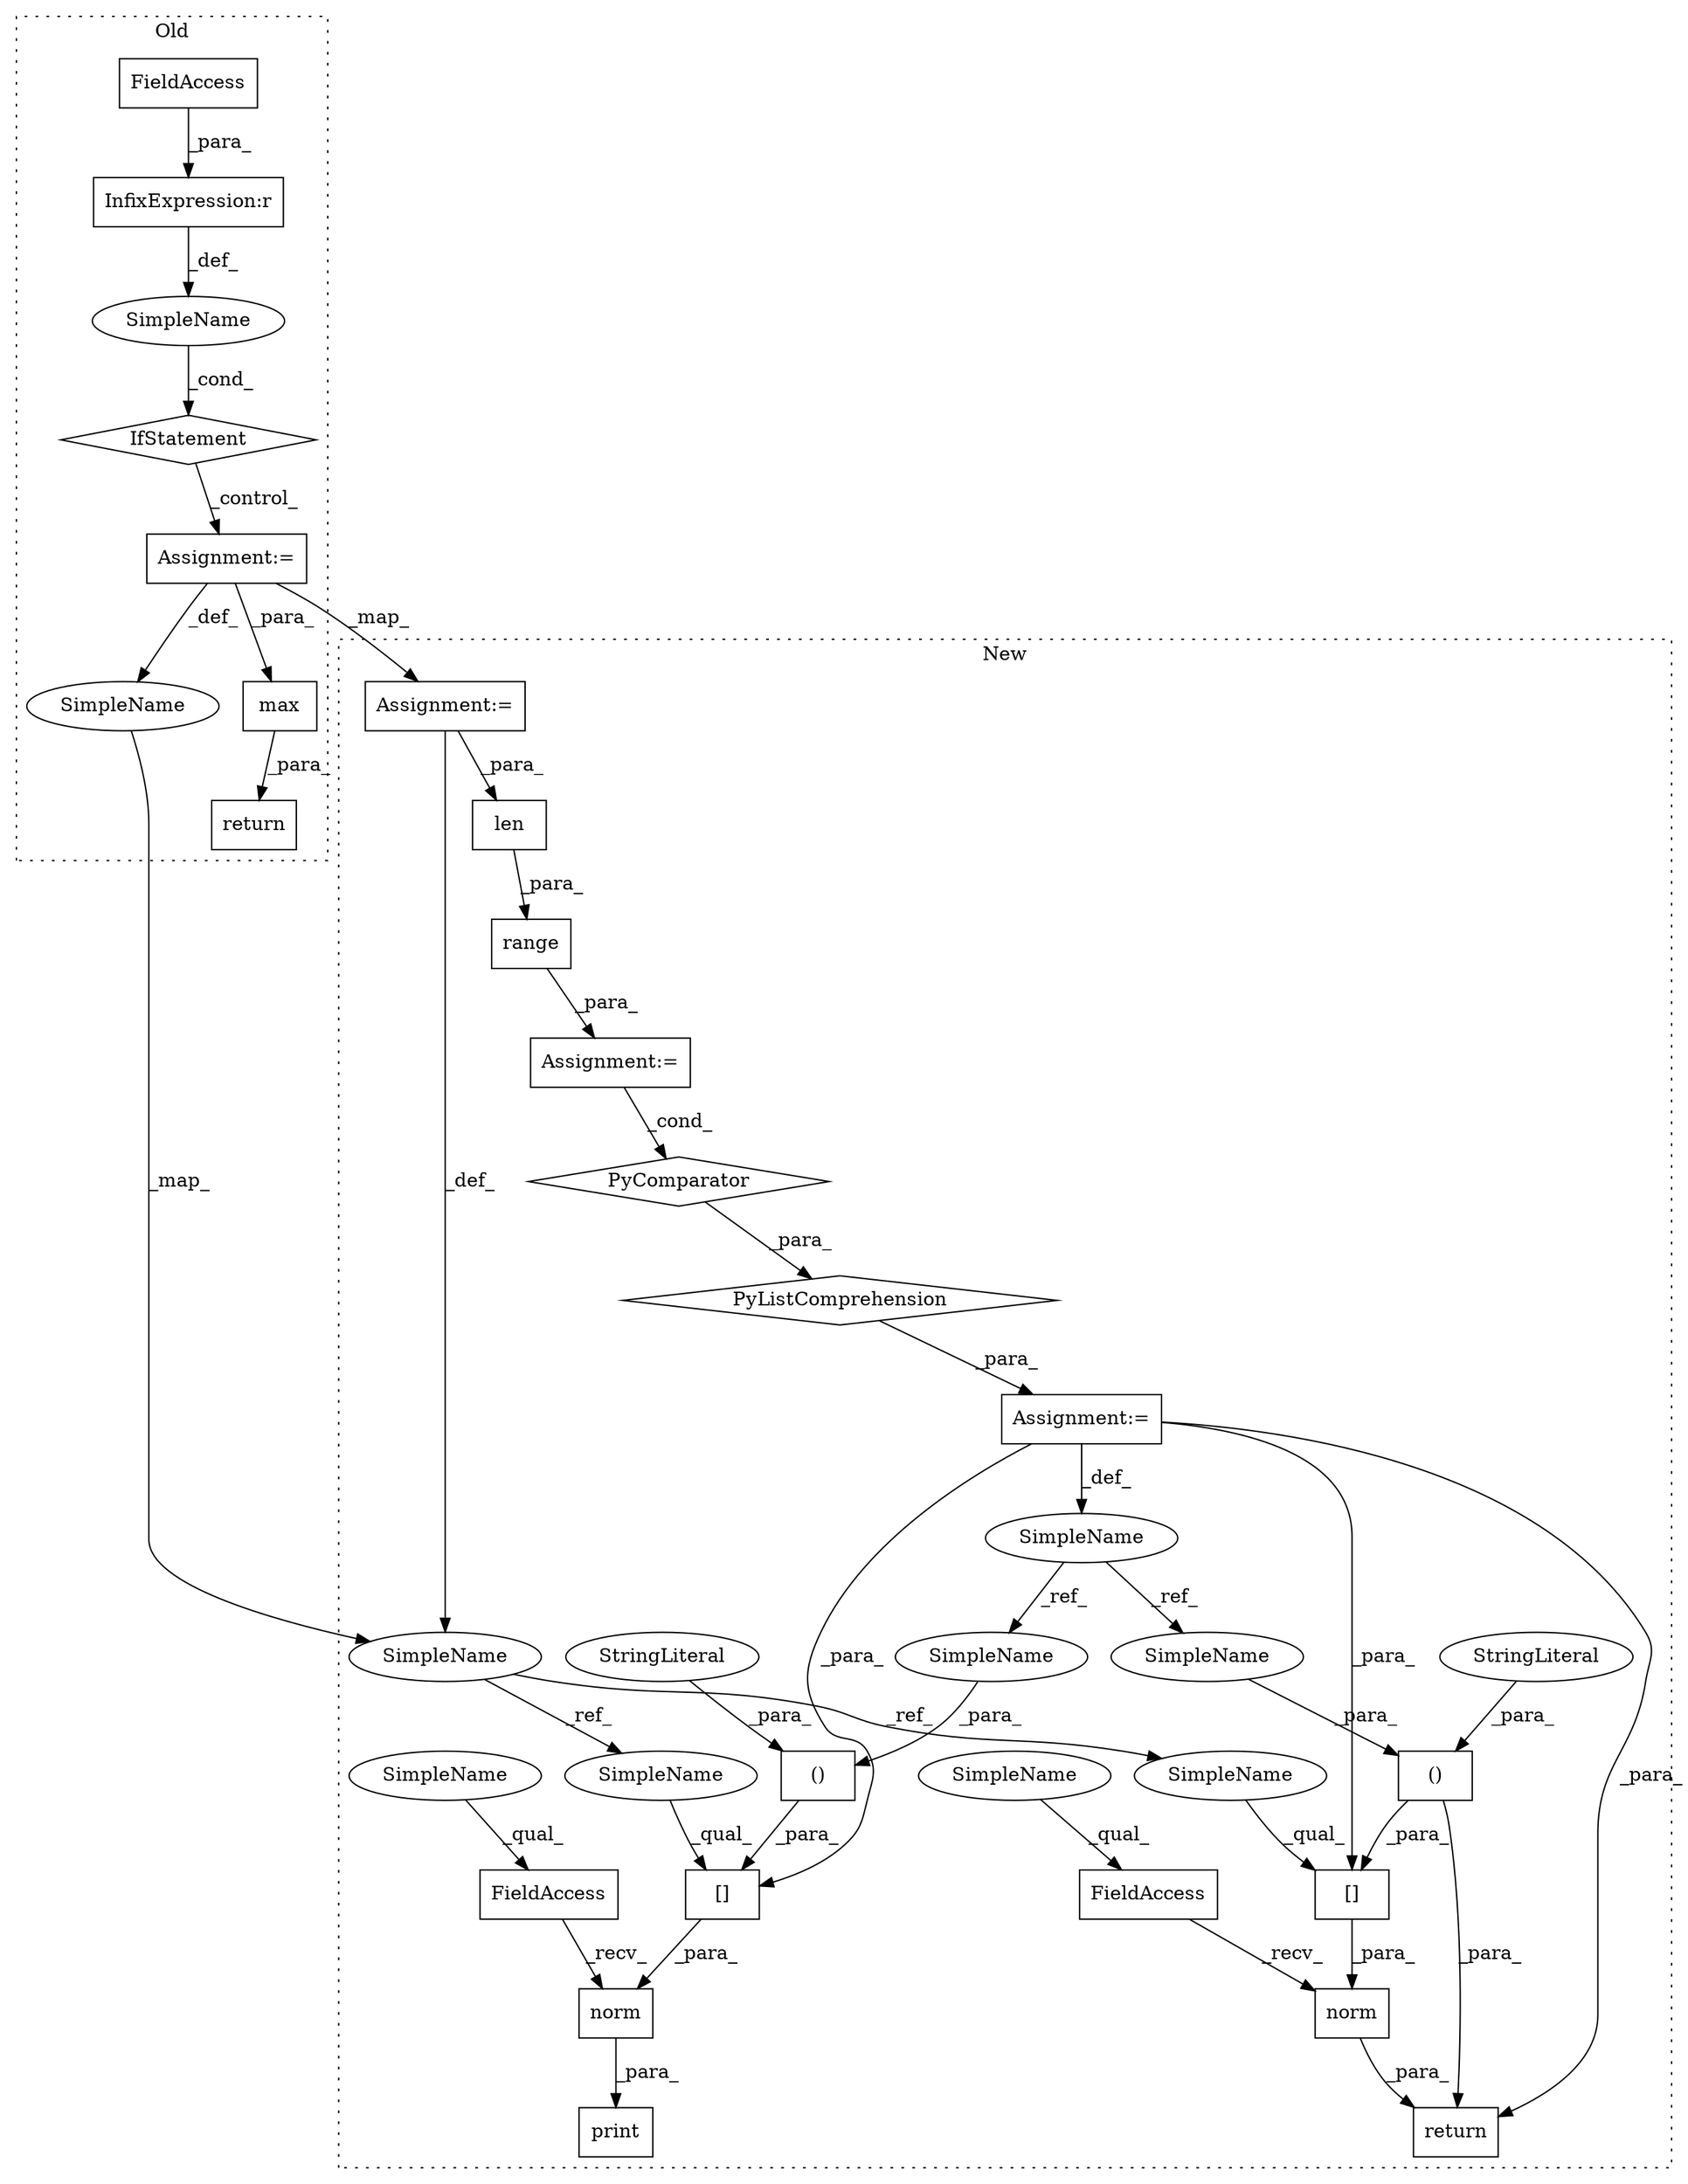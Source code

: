 digraph G {
subgraph cluster0 {
1 [label="max" a="32" s="1389,1394" l="4,1" shape="box"];
19 [label="return" a="41" s="1376" l="7" shape="box"];
23 [label="Assignment:=" a="7" s="1303" l="1" shape="box"];
24 [label="InfixExpression:r" a="27" s="1284" l="4" shape="box"];
25 [label="SimpleName" a="42" s="" l="" shape="ellipse"];
26 [label="IfStatement" a="25" s="1279,1292" l="4,2" shape="diamond"];
27 [label="FieldAccess" a="22" s="1288" l="4" shape="box"];
29 [label="SimpleName" a="42" s="1302" l="1" shape="ellipse"];
label = "Old";
style="dotted";
}
subgraph cluster1 {
2 [label="norm" a="32" s="1646,1692" l="5,1" shape="box"];
3 [label="FieldAccess" a="22" s="1633" l="12" shape="box"];
4 [label="Assignment:=" a="7" s="1490" l="55" shape="box"];
5 [label="()" a="106" s="1658" l="32" shape="box"];
6 [label="[]" a="2" s="1651,1690" l="7,2" shape="box"];
7 [label="()" a="106" s="1584" l="32" shape="box"];
8 [label="[]" a="2" s="1577,1616" l="7,2" shape="box"];
9 [label="range" a="32" s="1497,1512" l="6,1" shape="box"];
10 [label="PyComparator" a="113" s="1490" l="55" shape="diamond"];
11 [label="print" a="32" s="1553,1619" l="6,1" shape="box"];
12 [label="FieldAccess" a="22" s="1559" l="12" shape="box"];
13 [label="len" a="32" s="1503,1511" l="4,1" shape="box"];
14 [label="SimpleName" a="42" s="1416" l="3" shape="ellipse"];
15 [label="PyListComprehension" a="109" s="1431" l="122" shape="diamond"];
16 [label="StringLiteral" a="45" s="1658" l="16" shape="ellipse"];
17 [label="StringLiteral" a="45" s="1584" l="16" shape="ellipse"];
18 [label="Assignment:=" a="7" s="1419" l="12" shape="box"];
20 [label="return" a="41" s="1626" l="7" shape="box"];
21 [label="norm" a="32" s="1572,1618" l="5,1" shape="box"];
22 [label="Assignment:=" a="7" s="1332" l="1" shape="box"];
28 [label="SimpleName" a="42" s="1331" l="1" shape="ellipse"];
30 [label="SimpleName" a="42" s="1559" l="5" shape="ellipse"];
31 [label="SimpleName" a="42" s="1633" l="5" shape="ellipse"];
32 [label="SimpleName" a="42" s="1651" l="1" shape="ellipse"];
33 [label="SimpleName" a="42" s="1577" l="1" shape="ellipse"];
34 [label="SimpleName" a="42" s="1613" l="3" shape="ellipse"];
35 [label="SimpleName" a="42" s="1687" l="3" shape="ellipse"];
label = "New";
style="dotted";
}
1 -> 19 [label="_para_"];
2 -> 20 [label="_para_"];
3 -> 2 [label="_recv_"];
4 -> 10 [label="_cond_"];
5 -> 6 [label="_para_"];
5 -> 20 [label="_para_"];
6 -> 2 [label="_para_"];
7 -> 8 [label="_para_"];
8 -> 21 [label="_para_"];
9 -> 4 [label="_para_"];
10 -> 15 [label="_para_"];
12 -> 21 [label="_recv_"];
13 -> 9 [label="_para_"];
14 -> 34 [label="_ref_"];
14 -> 35 [label="_ref_"];
15 -> 18 [label="_para_"];
16 -> 5 [label="_para_"];
17 -> 7 [label="_para_"];
18 -> 14 [label="_def_"];
18 -> 6 [label="_para_"];
18 -> 8 [label="_para_"];
18 -> 20 [label="_para_"];
21 -> 11 [label="_para_"];
22 -> 13 [label="_para_"];
22 -> 28 [label="_def_"];
23 -> 29 [label="_def_"];
23 -> 1 [label="_para_"];
23 -> 22 [label="_map_"];
24 -> 25 [label="_def_"];
25 -> 26 [label="_cond_"];
26 -> 23 [label="_control_"];
27 -> 24 [label="_para_"];
28 -> 32 [label="_ref_"];
28 -> 33 [label="_ref_"];
29 -> 28 [label="_map_"];
30 -> 12 [label="_qual_"];
31 -> 3 [label="_qual_"];
32 -> 6 [label="_qual_"];
33 -> 8 [label="_qual_"];
34 -> 7 [label="_para_"];
35 -> 5 [label="_para_"];
}